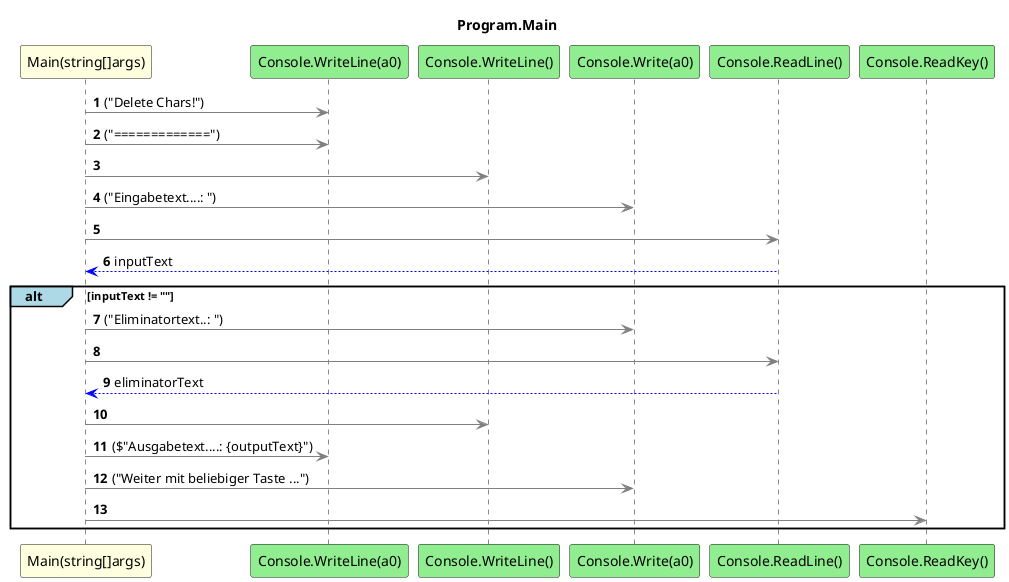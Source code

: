 @startuml Program.Main
title Program.Main
participant "Main(string[]args)" as Main_p0 #LightYellow
participant "Console.WriteLine(a0)" as Console_WriteLine_a0 #LightGreen
participant "Console.WriteLine()" as Console_WriteLine #LightGreen
participant "Console.Write(a0)" as Console_Write_a0 #LightGreen
participant "Console.ReadLine()" as Console_ReadLine #LightGreen
participant "Console.ReadKey()" as Console_ReadKey #LightGreen
autonumber
Main_p0 -[#grey]> Console_WriteLine_a0 : ("Delete Chars!")
Main_p0 -[#grey]> Console_WriteLine_a0 : ("=============")
Main_p0 -[#grey]> Console_WriteLine
Main_p0 -[#grey]> Console_Write_a0 : ("Eingabetext....: ")
Main_p0 -[#grey]> Console_ReadLine
Console_ReadLine -[#blue]-> Main_p0 : inputText
alt#LightBlue inputText != ""
    Main_p0 -[#grey]> Console_Write_a0 : ("Eliminatortext..: ")
    Main_p0 -[#grey]> Console_ReadLine
    Console_ReadLine -[#blue]-> Main_p0 : eliminatorText
    Main_p0 -[#grey]> Console_WriteLine
    Main_p0 -[#grey]> Console_WriteLine_a0 : ($"Ausgabetext....: {outputText}")
    Main_p0 -[#grey]> Console_Write_a0 : ("Weiter mit beliebiger Taste ...")
    Main_p0 -[#grey]> Console_ReadKey
end
@enduml
